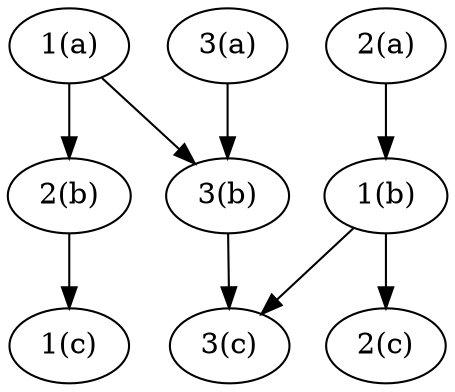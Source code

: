 digraph  {
"1(a)";
"2(b)";
"3(b)";
"2(a)";
"1(b)";
"3(a)";
"2(c)";
"3(c)";
"1(c)";
"1(a)" -> "2(b)"  [key=0];
"1(a)" -> "3(b)"  [key=0];
"2(b)" -> "1(c)"  [key=0];
"3(b)" -> "3(c)"  [key=0];
"2(a)" -> "1(b)"  [key=0];
"1(b)" -> "2(c)"  [key=0];
"1(b)" -> "3(c)"  [key=0];
"3(a)" -> "3(b)"  [key=0];
}
